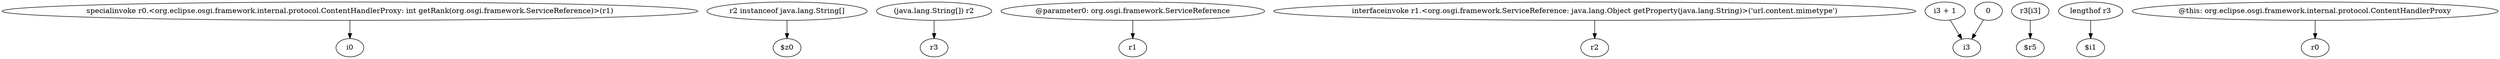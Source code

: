 digraph g {
0[label="specialinvoke r0.<org.eclipse.osgi.framework.internal.protocol.ContentHandlerProxy: int getRank(org.osgi.framework.ServiceReference)>(r1)"]
1[label="i0"]
0->1[label=""]
2[label="r2 instanceof java.lang.String[]"]
3[label="$z0"]
2->3[label=""]
4[label="(java.lang.String[]) r2"]
5[label="r3"]
4->5[label=""]
6[label="@parameter0: org.osgi.framework.ServiceReference"]
7[label="r1"]
6->7[label=""]
8[label="interfaceinvoke r1.<org.osgi.framework.ServiceReference: java.lang.Object getProperty(java.lang.String)>('url.content.mimetype')"]
9[label="r2"]
8->9[label=""]
10[label="i3 + 1"]
11[label="i3"]
10->11[label=""]
12[label="r3[i3]"]
13[label="$r5"]
12->13[label=""]
14[label="lengthof r3"]
15[label="$i1"]
14->15[label=""]
16[label="0"]
16->11[label=""]
17[label="@this: org.eclipse.osgi.framework.internal.protocol.ContentHandlerProxy"]
18[label="r0"]
17->18[label=""]
}